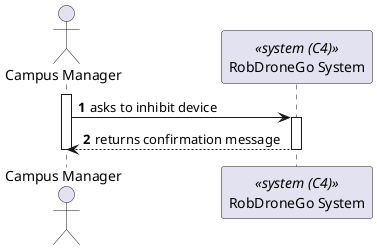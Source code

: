 @startuml process-view
autonumber

actor CM as "Campus Manager"
participant SYS as "RobDroneGo System" <<system (C4)>>

activate CM

CM -> SYS : asks to inhibit device
activate SYS

CM <-- SYS : returns confirmation message
deactivate SYS


deactivate CM

@enduml
